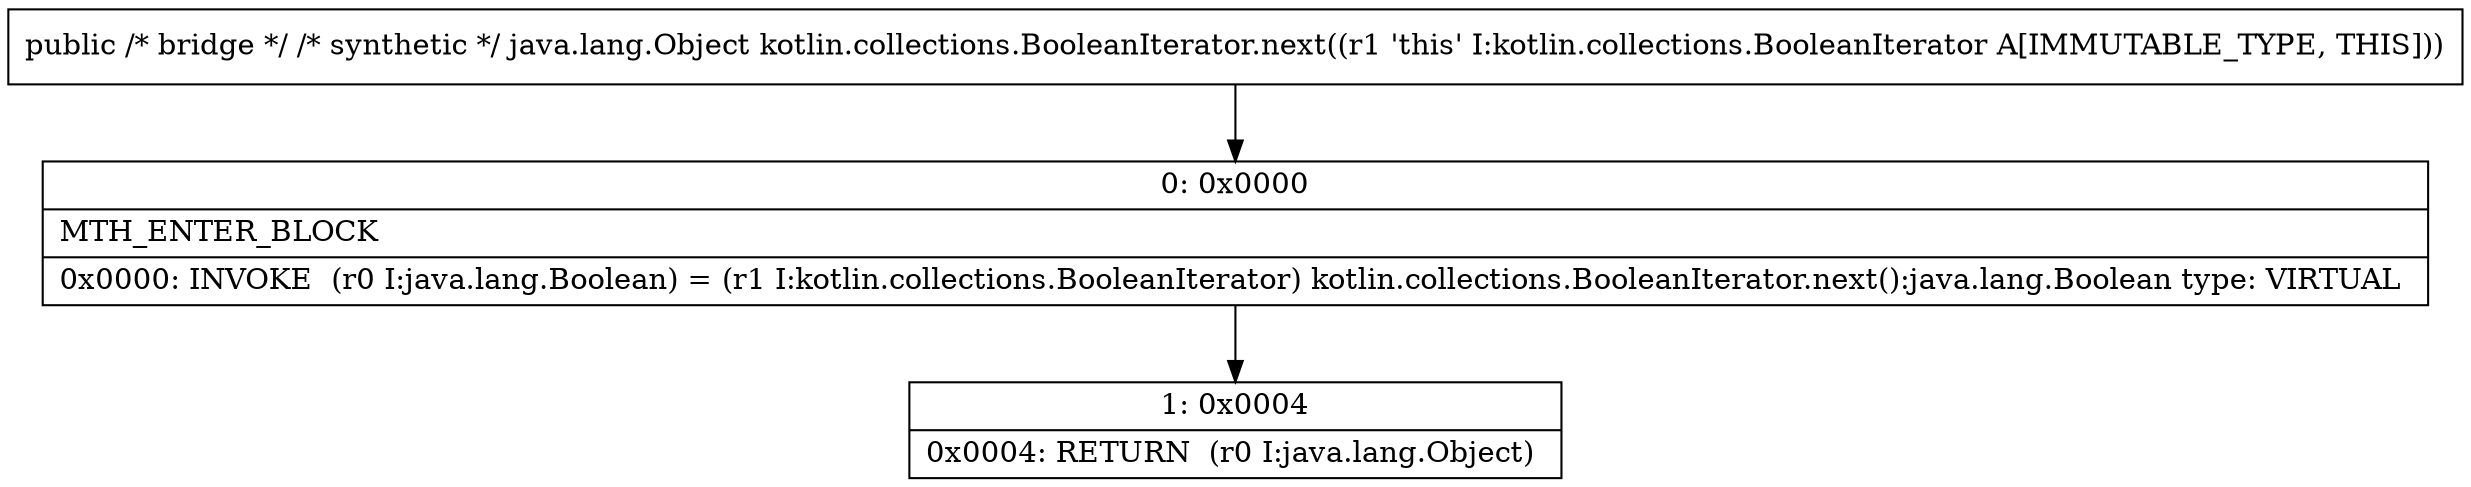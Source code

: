 digraph "CFG forkotlin.collections.BooleanIterator.next()Ljava\/lang\/Object;" {
Node_0 [shape=record,label="{0\:\ 0x0000|MTH_ENTER_BLOCK\l|0x0000: INVOKE  (r0 I:java.lang.Boolean) = (r1 I:kotlin.collections.BooleanIterator) kotlin.collections.BooleanIterator.next():java.lang.Boolean type: VIRTUAL \l}"];
Node_1 [shape=record,label="{1\:\ 0x0004|0x0004: RETURN  (r0 I:java.lang.Object) \l}"];
MethodNode[shape=record,label="{public \/* bridge *\/ \/* synthetic *\/ java.lang.Object kotlin.collections.BooleanIterator.next((r1 'this' I:kotlin.collections.BooleanIterator A[IMMUTABLE_TYPE, THIS])) }"];
MethodNode -> Node_0;
Node_0 -> Node_1;
}

